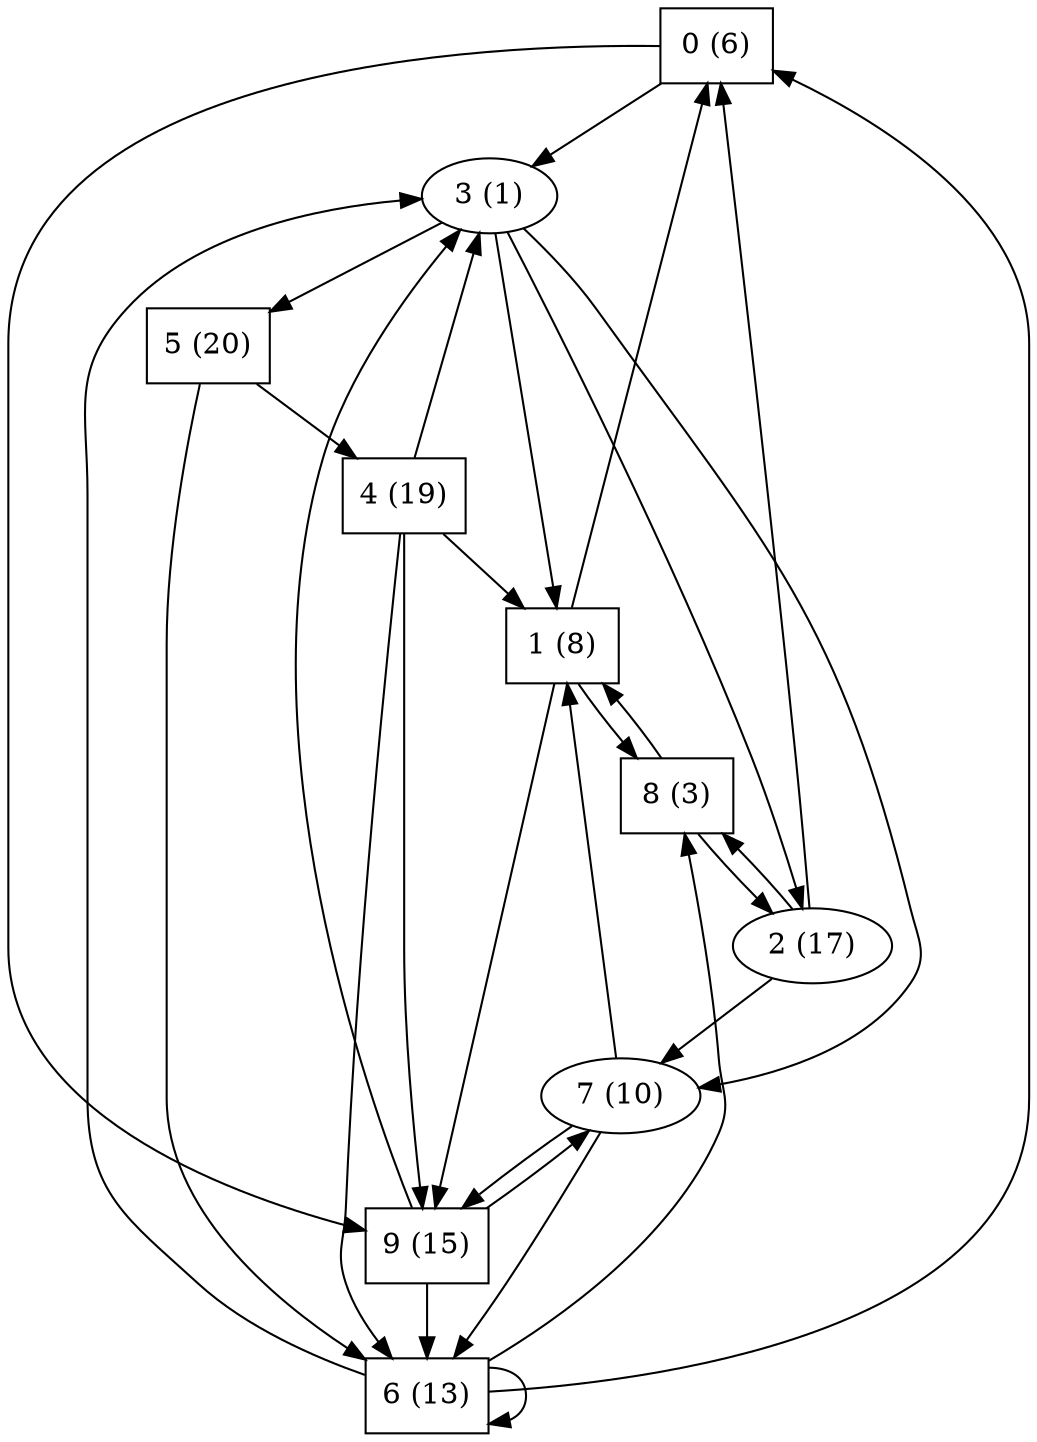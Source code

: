 digraph G { 
0[label="\N (6)", color=black, shape=polygon ]
0->3
0->9
1[label="\N (8)", color=black, shape=polygon ]
1->0
1->8
1->9
2[label="\N (17)" , color=black ]
2->0
2->7
2->8
3[label="\N (1)" , color=black ]
3->1
3->2
3->5
3->7
4[label="\N (19)", color=black, shape=polygon ]
4->1
4->3
4->6
4->9
5[label="\N (20)", color=black, shape=polygon ]
5->4
5->6
6[label="\N (13)", color=black, shape=polygon ]
6->0
6->3
6->6
6->8
7[label="\N (10)" , color=black ]
7->1
7->6
7->9
8[label="\N (3)", color=black, shape=polygon ]
8->1
8->2
9[label="\N (15)", color=black, shape=polygon ]
9->3
9->6
9->7
}
